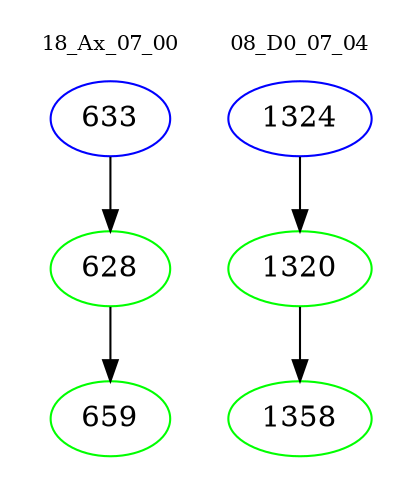 digraph{
subgraph cluster_0 {
color = white
label = "18_Ax_07_00";
fontsize=10;
T0_633 [label="633", color="blue"]
T0_633 -> T0_628 [color="black"]
T0_628 [label="628", color="green"]
T0_628 -> T0_659 [color="black"]
T0_659 [label="659", color="green"]
}
subgraph cluster_1 {
color = white
label = "08_D0_07_04";
fontsize=10;
T1_1324 [label="1324", color="blue"]
T1_1324 -> T1_1320 [color="black"]
T1_1320 [label="1320", color="green"]
T1_1320 -> T1_1358 [color="black"]
T1_1358 [label="1358", color="green"]
}
}
